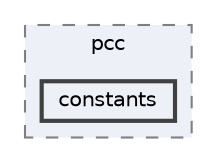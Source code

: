 digraph "repository/pcc-core/src/main/java/com/sterlite/cal/pcc/constants"
{
 // LATEX_PDF_SIZE
  bgcolor="transparent";
  edge [fontname=Helvetica,fontsize=10,labelfontname=Helvetica,labelfontsize=10];
  node [fontname=Helvetica,fontsize=10,shape=box,height=0.2,width=0.4];
  compound=true
  subgraph clusterdir_bfcb7e0d23f542d8e10e516bad163943 {
    graph [ bgcolor="#edf0f7", pencolor="grey50", label="pcc", fontname=Helvetica,fontsize=10 style="filled,dashed", URL="dir_bfcb7e0d23f542d8e10e516bad163943.html",tooltip=""]
  dir_0488656cf52eb39e346a9fc857ecb280 [label="constants", fillcolor="#edf0f7", color="grey25", style="filled,bold", URL="dir_0488656cf52eb39e346a9fc857ecb280.html",tooltip=""];
  }
}
